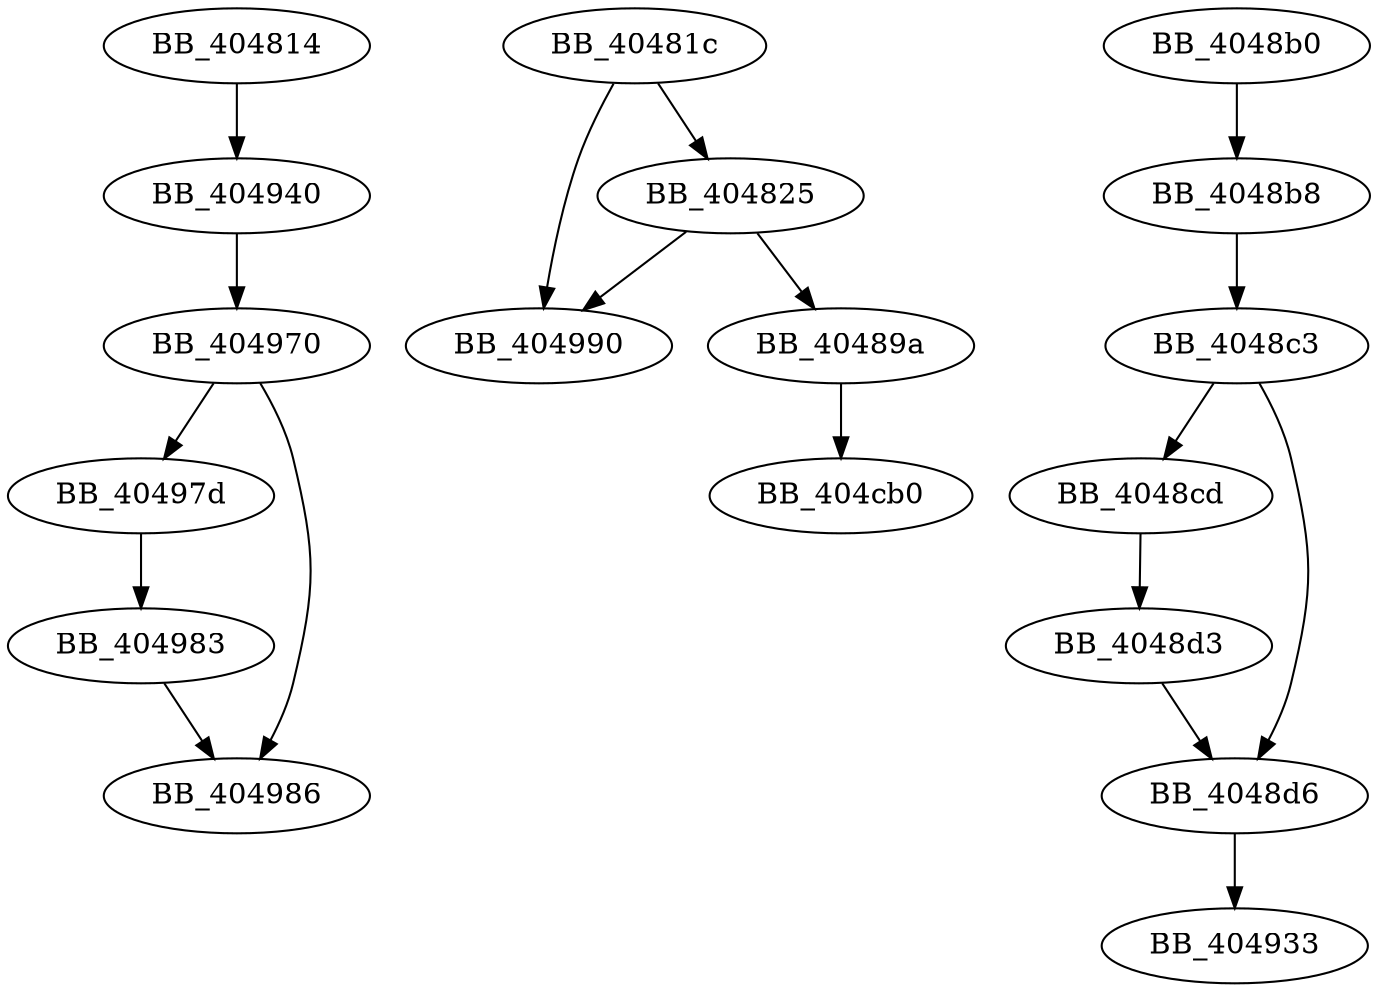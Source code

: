 DiGraph sub_404814{
BB_404814->BB_404940
BB_40481c->BB_404825
BB_40481c->BB_404990
BB_404825->BB_40489a
BB_404825->BB_404990
BB_40489a->BB_404cb0
BB_4048b0->BB_4048b8
BB_4048b8->BB_4048c3
BB_4048c3->BB_4048cd
BB_4048c3->BB_4048d6
BB_4048cd->BB_4048d3
BB_4048d3->BB_4048d6
BB_4048d6->BB_404933
BB_404940->BB_404970
BB_404970->BB_40497d
BB_404970->BB_404986
BB_40497d->BB_404983
BB_404983->BB_404986
}
